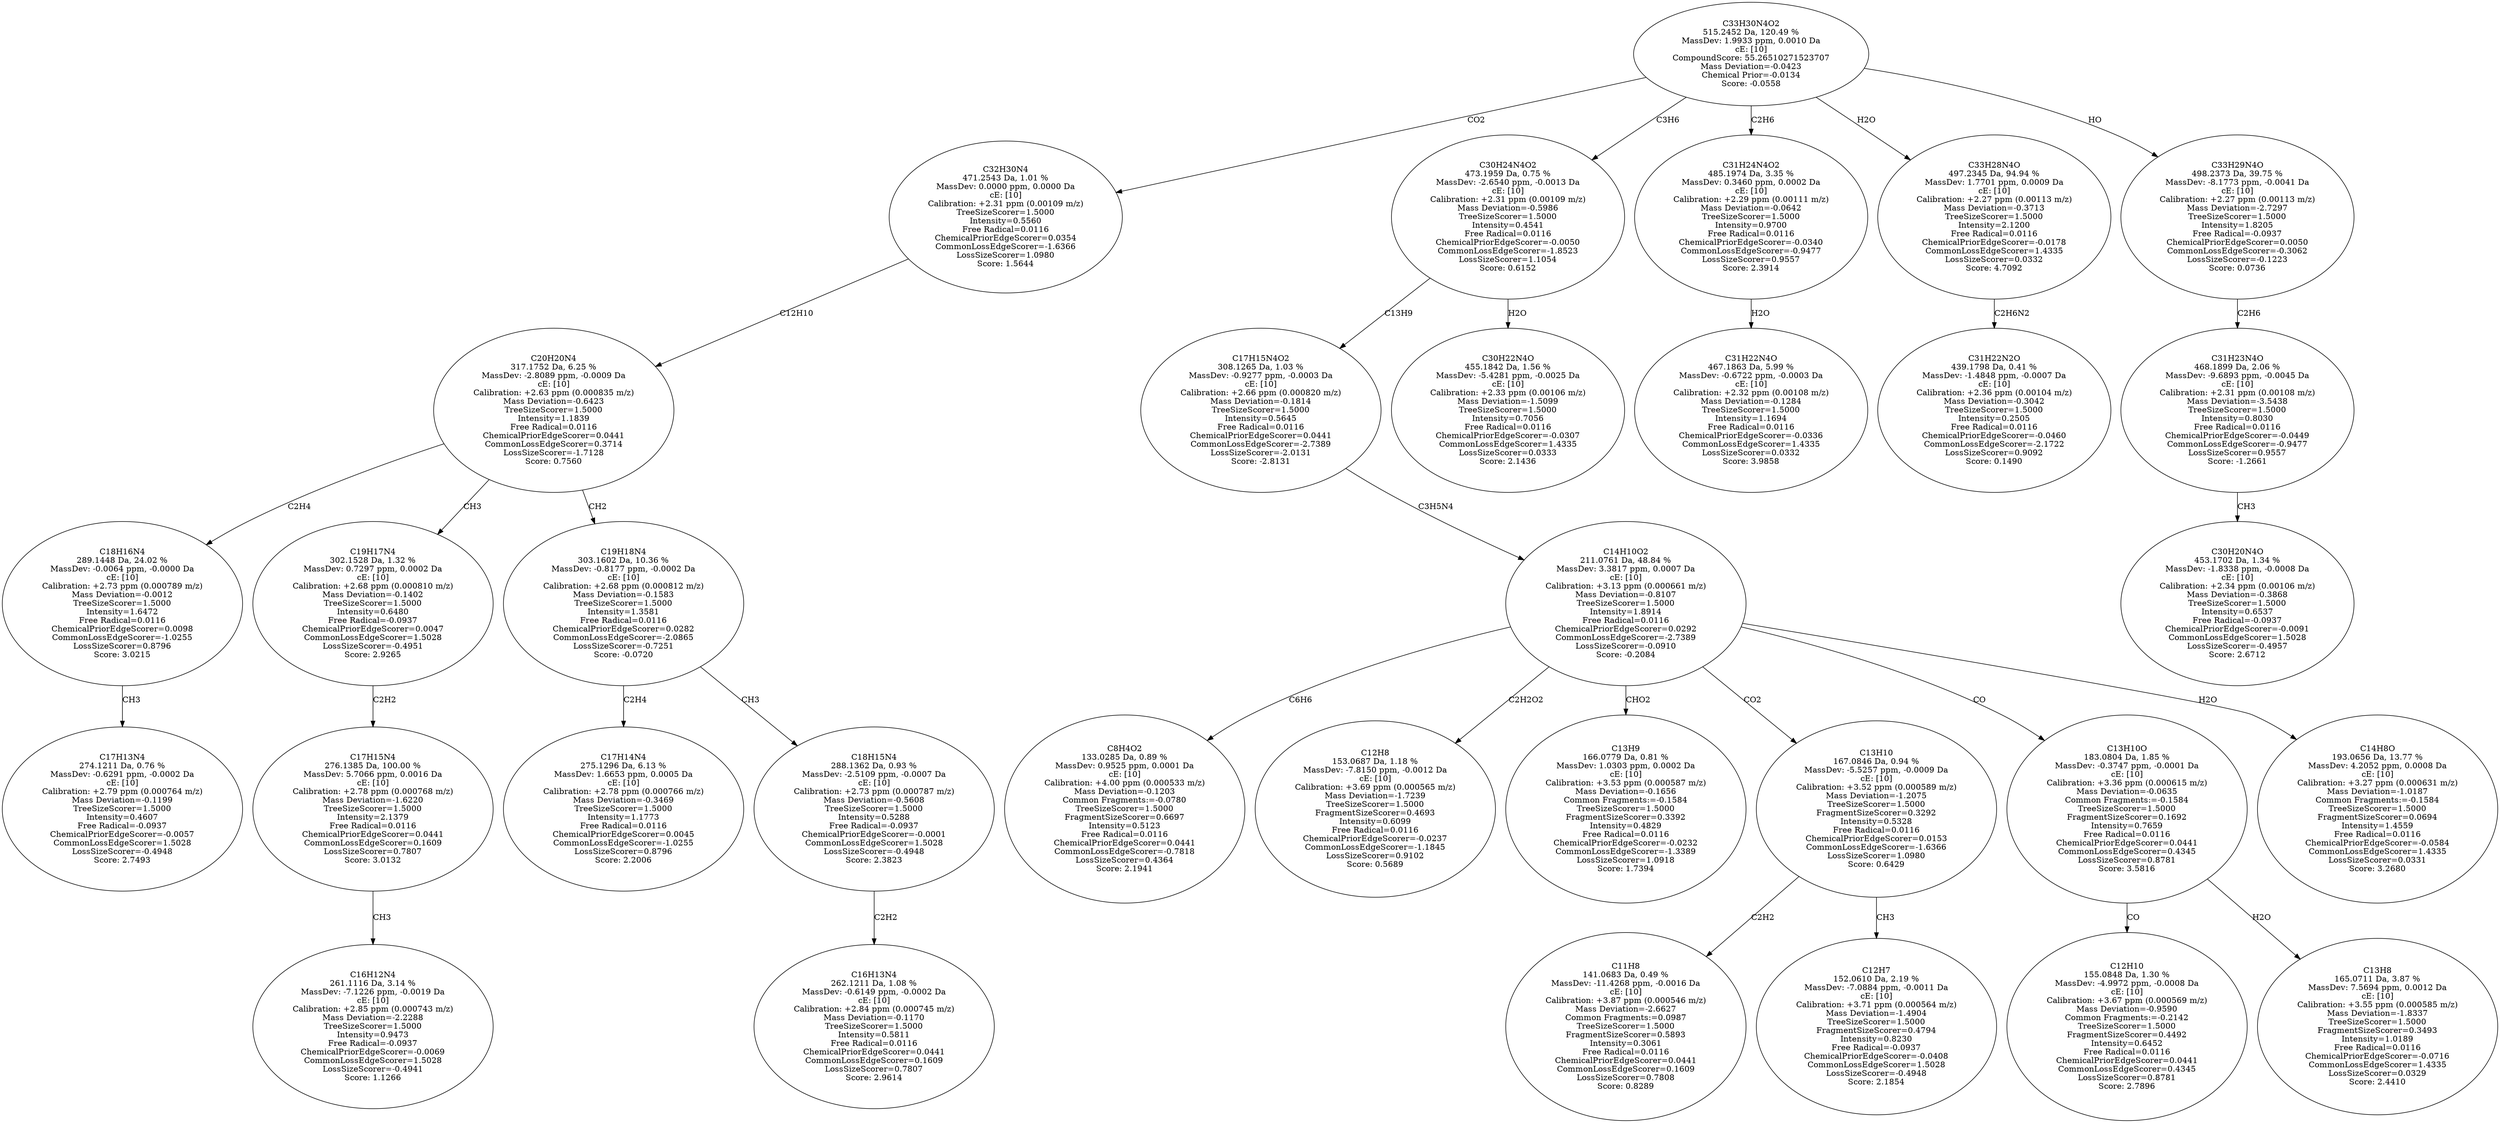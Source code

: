 strict digraph {
v1 [label="C17H13N4\n274.1211 Da, 0.76 %\nMassDev: -0.6291 ppm, -0.0002 Da\ncE: [10]\nCalibration: +2.79 ppm (0.000764 m/z)\nMass Deviation=-0.1199\nTreeSizeScorer=1.5000\nIntensity=0.4607\nFree Radical=-0.0937\nChemicalPriorEdgeScorer=-0.0057\nCommonLossEdgeScorer=1.5028\nLossSizeScorer=-0.4948\nScore: 2.7493"];
v2 [label="C18H16N4\n289.1448 Da, 24.02 %\nMassDev: -0.0064 ppm, -0.0000 Da\ncE: [10]\nCalibration: +2.73 ppm (0.000789 m/z)\nMass Deviation=-0.0012\nTreeSizeScorer=1.5000\nIntensity=1.6472\nFree Radical=0.0116\nChemicalPriorEdgeScorer=0.0098\nCommonLossEdgeScorer=-1.0255\nLossSizeScorer=0.8796\nScore: 3.0215"];
v3 [label="C16H12N4\n261.1116 Da, 3.14 %\nMassDev: -7.1226 ppm, -0.0019 Da\ncE: [10]\nCalibration: +2.85 ppm (0.000743 m/z)\nMass Deviation=-2.2288\nTreeSizeScorer=1.5000\nIntensity=0.9473\nFree Radical=-0.0937\nChemicalPriorEdgeScorer=-0.0069\nCommonLossEdgeScorer=1.5028\nLossSizeScorer=-0.4941\nScore: 1.1266"];
v4 [label="C17H15N4\n276.1385 Da, 100.00 %\nMassDev: 5.7066 ppm, 0.0016 Da\ncE: [10]\nCalibration: +2.78 ppm (0.000768 m/z)\nMass Deviation=-1.6220\nTreeSizeScorer=1.5000\nIntensity=2.1379\nFree Radical=0.0116\nChemicalPriorEdgeScorer=0.0441\nCommonLossEdgeScorer=0.1609\nLossSizeScorer=0.7807\nScore: 3.0132"];
v5 [label="C19H17N4\n302.1528 Da, 1.32 %\nMassDev: 0.7297 ppm, 0.0002 Da\ncE: [10]\nCalibration: +2.68 ppm (0.000810 m/z)\nMass Deviation=-0.1402\nTreeSizeScorer=1.5000\nIntensity=0.6480\nFree Radical=-0.0937\nChemicalPriorEdgeScorer=0.0047\nCommonLossEdgeScorer=1.5028\nLossSizeScorer=-0.4951\nScore: 2.9265"];
v6 [label="C17H14N4\n275.1296 Da, 6.13 %\nMassDev: 1.6653 ppm, 0.0005 Da\ncE: [10]\nCalibration: +2.78 ppm (0.000766 m/z)\nMass Deviation=-0.3469\nTreeSizeScorer=1.5000\nIntensity=1.1773\nFree Radical=0.0116\nChemicalPriorEdgeScorer=0.0045\nCommonLossEdgeScorer=-1.0255\nLossSizeScorer=0.8796\nScore: 2.2006"];
v7 [label="C16H13N4\n262.1211 Da, 1.08 %\nMassDev: -0.6149 ppm, -0.0002 Da\ncE: [10]\nCalibration: +2.84 ppm (0.000745 m/z)\nMass Deviation=-0.1170\nTreeSizeScorer=1.5000\nIntensity=0.5811\nFree Radical=0.0116\nChemicalPriorEdgeScorer=0.0441\nCommonLossEdgeScorer=0.1609\nLossSizeScorer=0.7807\nScore: 2.9614"];
v8 [label="C18H15N4\n288.1362 Da, 0.93 %\nMassDev: -2.5109 ppm, -0.0007 Da\ncE: [10]\nCalibration: +2.73 ppm (0.000787 m/z)\nMass Deviation=-0.5608\nTreeSizeScorer=1.5000\nIntensity=0.5288\nFree Radical=-0.0937\nChemicalPriorEdgeScorer=-0.0001\nCommonLossEdgeScorer=1.5028\nLossSizeScorer=-0.4948\nScore: 2.3823"];
v9 [label="C19H18N4\n303.1602 Da, 10.36 %\nMassDev: -0.8177 ppm, -0.0002 Da\ncE: [10]\nCalibration: +2.68 ppm (0.000812 m/z)\nMass Deviation=-0.1583\nTreeSizeScorer=1.5000\nIntensity=1.3581\nFree Radical=0.0116\nChemicalPriorEdgeScorer=0.0282\nCommonLossEdgeScorer=-2.0865\nLossSizeScorer=-0.7251\nScore: -0.0720"];
v10 [label="C20H20N4\n317.1752 Da, 6.25 %\nMassDev: -2.8089 ppm, -0.0009 Da\ncE: [10]\nCalibration: +2.63 ppm (0.000835 m/z)\nMass Deviation=-0.6423\nTreeSizeScorer=1.5000\nIntensity=1.1839\nFree Radical=0.0116\nChemicalPriorEdgeScorer=0.0441\nCommonLossEdgeScorer=0.3714\nLossSizeScorer=-1.7128\nScore: 0.7560"];
v11 [label="C32H30N4\n471.2543 Da, 1.01 %\nMassDev: 0.0000 ppm, 0.0000 Da\ncE: [10]\nCalibration: +2.31 ppm (0.00109 m/z)\nTreeSizeScorer=1.5000\nIntensity=0.5560\nFree Radical=0.0116\nChemicalPriorEdgeScorer=0.0354\nCommonLossEdgeScorer=-1.6366\nLossSizeScorer=1.0980\nScore: 1.5644"];
v12 [label="C8H4O2\n133.0285 Da, 0.89 %\nMassDev: 0.9525 ppm, 0.0001 Da\ncE: [10]\nCalibration: +4.00 ppm (0.000533 m/z)\nMass Deviation=-0.1203\nCommon Fragments:=-0.0780\nTreeSizeScorer=1.5000\nFragmentSizeScorer=0.6697\nIntensity=0.5123\nFree Radical=0.0116\nChemicalPriorEdgeScorer=0.0441\nCommonLossEdgeScorer=-0.7818\nLossSizeScorer=0.4364\nScore: 2.1941"];
v13 [label="C12H8\n153.0687 Da, 1.18 %\nMassDev: -7.8150 ppm, -0.0012 Da\ncE: [10]\nCalibration: +3.69 ppm (0.000565 m/z)\nMass Deviation=-1.7239\nTreeSizeScorer=1.5000\nFragmentSizeScorer=0.4693\nIntensity=0.6099\nFree Radical=0.0116\nChemicalPriorEdgeScorer=-0.0237\nCommonLossEdgeScorer=-1.1845\nLossSizeScorer=0.9102\nScore: 0.5689"];
v14 [label="C13H9\n166.0779 Da, 0.81 %\nMassDev: 1.0303 ppm, 0.0002 Da\ncE: [10]\nCalibration: +3.53 ppm (0.000587 m/z)\nMass Deviation=-0.1656\nCommon Fragments:=-0.1584\nTreeSizeScorer=1.5000\nFragmentSizeScorer=0.3392\nIntensity=0.4829\nFree Radical=0.0116\nChemicalPriorEdgeScorer=-0.0232\nCommonLossEdgeScorer=-1.3389\nLossSizeScorer=1.0918\nScore: 1.7394"];
v15 [label="C11H8\n141.0683 Da, 0.49 %\nMassDev: -11.4268 ppm, -0.0016 Da\ncE: [10]\nCalibration: +3.87 ppm (0.000546 m/z)\nMass Deviation=-2.6627\nCommon Fragments:=0.0987\nTreeSizeScorer=1.5000\nFragmentSizeScorer=0.5893\nIntensity=0.3061\nFree Radical=0.0116\nChemicalPriorEdgeScorer=0.0441\nCommonLossEdgeScorer=0.1609\nLossSizeScorer=0.7808\nScore: 0.8289"];
v16 [label="C12H7\n152.0610 Da, 2.19 %\nMassDev: -7.0884 ppm, -0.0011 Da\ncE: [10]\nCalibration: +3.71 ppm (0.000564 m/z)\nMass Deviation=-1.4904\nTreeSizeScorer=1.5000\nFragmentSizeScorer=0.4794\nIntensity=0.8230\nFree Radical=-0.0937\nChemicalPriorEdgeScorer=-0.0408\nCommonLossEdgeScorer=1.5028\nLossSizeScorer=-0.4948\nScore: 2.1854"];
v17 [label="C13H10\n167.0846 Da, 0.94 %\nMassDev: -5.5257 ppm, -0.0009 Da\ncE: [10]\nCalibration: +3.52 ppm (0.000589 m/z)\nMass Deviation=-1.2075\nTreeSizeScorer=1.5000\nFragmentSizeScorer=0.3292\nIntensity=0.5328\nFree Radical=0.0116\nChemicalPriorEdgeScorer=0.0153\nCommonLossEdgeScorer=-1.6366\nLossSizeScorer=1.0980\nScore: 0.6429"];
v18 [label="C12H10\n155.0848 Da, 1.30 %\nMassDev: -4.9972 ppm, -0.0008 Da\ncE: [10]\nCalibration: +3.67 ppm (0.000569 m/z)\nMass Deviation=-0.9590\nCommon Fragments:=-0.2142\nTreeSizeScorer=1.5000\nFragmentSizeScorer=0.4492\nIntensity=0.6452\nFree Radical=0.0116\nChemicalPriorEdgeScorer=0.0441\nCommonLossEdgeScorer=0.4345\nLossSizeScorer=0.8781\nScore: 2.7896"];
v19 [label="C13H8\n165.0711 Da, 3.87 %\nMassDev: 7.5694 ppm, 0.0012 Da\ncE: [10]\nCalibration: +3.55 ppm (0.000585 m/z)\nMass Deviation=-1.8337\nTreeSizeScorer=1.5000\nFragmentSizeScorer=0.3493\nIntensity=1.0189\nFree Radical=0.0116\nChemicalPriorEdgeScorer=-0.0716\nCommonLossEdgeScorer=1.4335\nLossSizeScorer=0.0329\nScore: 2.4410"];
v20 [label="C13H10O\n183.0804 Da, 1.85 %\nMassDev: -0.3747 ppm, -0.0001 Da\ncE: [10]\nCalibration: +3.36 ppm (0.000615 m/z)\nMass Deviation=-0.0635\nCommon Fragments:=-0.1584\nTreeSizeScorer=1.5000\nFragmentSizeScorer=0.1692\nIntensity=0.7659\nFree Radical=0.0116\nChemicalPriorEdgeScorer=0.0441\nCommonLossEdgeScorer=0.4345\nLossSizeScorer=0.8781\nScore: 3.5816"];
v21 [label="C14H8O\n193.0656 Da, 13.77 %\nMassDev: 4.2052 ppm, 0.0008 Da\ncE: [10]\nCalibration: +3.27 ppm (0.000631 m/z)\nMass Deviation=-1.0187\nCommon Fragments:=-0.1584\nTreeSizeScorer=1.5000\nFragmentSizeScorer=0.0694\nIntensity=1.4559\nFree Radical=0.0116\nChemicalPriorEdgeScorer=-0.0584\nCommonLossEdgeScorer=1.4335\nLossSizeScorer=0.0331\nScore: 3.2680"];
v22 [label="C14H10O2\n211.0761 Da, 48.84 %\nMassDev: 3.3817 ppm, 0.0007 Da\ncE: [10]\nCalibration: +3.13 ppm (0.000661 m/z)\nMass Deviation=-0.8107\nTreeSizeScorer=1.5000\nIntensity=1.8914\nFree Radical=0.0116\nChemicalPriorEdgeScorer=0.0292\nCommonLossEdgeScorer=-2.7389\nLossSizeScorer=-0.0910\nScore: -0.2084"];
v23 [label="C17H15N4O2\n308.1265 Da, 1.03 %\nMassDev: -0.9277 ppm, -0.0003 Da\ncE: [10]\nCalibration: +2.66 ppm (0.000820 m/z)\nMass Deviation=-0.1814\nTreeSizeScorer=1.5000\nIntensity=0.5645\nFree Radical=0.0116\nChemicalPriorEdgeScorer=0.0441\nCommonLossEdgeScorer=-2.7389\nLossSizeScorer=-2.0131\nScore: -2.8131"];
v24 [label="C30H22N4O\n455.1842 Da, 1.56 %\nMassDev: -5.4281 ppm, -0.0025 Da\ncE: [10]\nCalibration: +2.33 ppm (0.00106 m/z)\nMass Deviation=-1.5099\nTreeSizeScorer=1.5000\nIntensity=0.7056\nFree Radical=0.0116\nChemicalPriorEdgeScorer=-0.0307\nCommonLossEdgeScorer=1.4335\nLossSizeScorer=0.0333\nScore: 2.1436"];
v25 [label="C30H24N4O2\n473.1959 Da, 0.75 %\nMassDev: -2.6540 ppm, -0.0013 Da\ncE: [10]\nCalibration: +2.31 ppm (0.00109 m/z)\nMass Deviation=-0.5986\nTreeSizeScorer=1.5000\nIntensity=0.4541\nFree Radical=0.0116\nChemicalPriorEdgeScorer=-0.0050\nCommonLossEdgeScorer=-1.8523\nLossSizeScorer=1.1054\nScore: 0.6152"];
v26 [label="C31H22N4O\n467.1863 Da, 5.99 %\nMassDev: -0.6722 ppm, -0.0003 Da\ncE: [10]\nCalibration: +2.32 ppm (0.00108 m/z)\nMass Deviation=-0.1284\nTreeSizeScorer=1.5000\nIntensity=1.1694\nFree Radical=0.0116\nChemicalPriorEdgeScorer=-0.0336\nCommonLossEdgeScorer=1.4335\nLossSizeScorer=0.0332\nScore: 3.9858"];
v27 [label="C31H24N4O2\n485.1974 Da, 3.35 %\nMassDev: 0.3460 ppm, 0.0002 Da\ncE: [10]\nCalibration: +2.29 ppm (0.00111 m/z)\nMass Deviation=-0.0642\nTreeSizeScorer=1.5000\nIntensity=0.9700\nFree Radical=0.0116\nChemicalPriorEdgeScorer=-0.0340\nCommonLossEdgeScorer=-0.9477\nLossSizeScorer=0.9557\nScore: 2.3914"];
v28 [label="C31H22N2O\n439.1798 Da, 0.41 %\nMassDev: -1.4848 ppm, -0.0007 Da\ncE: [10]\nCalibration: +2.36 ppm (0.00104 m/z)\nMass Deviation=-0.3042\nTreeSizeScorer=1.5000\nIntensity=0.2505\nFree Radical=0.0116\nChemicalPriorEdgeScorer=-0.0460\nCommonLossEdgeScorer=-2.1722\nLossSizeScorer=0.9092\nScore: 0.1490"];
v29 [label="C33H28N4O\n497.2345 Da, 94.94 %\nMassDev: 1.7701 ppm, 0.0009 Da\ncE: [10]\nCalibration: +2.27 ppm (0.00113 m/z)\nMass Deviation=-0.3713\nTreeSizeScorer=1.5000\nIntensity=2.1200\nFree Radical=0.0116\nChemicalPriorEdgeScorer=-0.0178\nCommonLossEdgeScorer=1.4335\nLossSizeScorer=0.0332\nScore: 4.7092"];
v30 [label="C30H20N4O\n453.1702 Da, 1.34 %\nMassDev: -1.8338 ppm, -0.0008 Da\ncE: [10]\nCalibration: +2.34 ppm (0.00106 m/z)\nMass Deviation=-0.3868\nTreeSizeScorer=1.5000\nIntensity=0.6537\nFree Radical=-0.0937\nChemicalPriorEdgeScorer=-0.0091\nCommonLossEdgeScorer=1.5028\nLossSizeScorer=-0.4957\nScore: 2.6712"];
v31 [label="C31H23N4O\n468.1899 Da, 2.06 %\nMassDev: -9.6893 ppm, -0.0045 Da\ncE: [10]\nCalibration: +2.31 ppm (0.00108 m/z)\nMass Deviation=-3.5438\nTreeSizeScorer=1.5000\nIntensity=0.8030\nFree Radical=0.0116\nChemicalPriorEdgeScorer=-0.0449\nCommonLossEdgeScorer=-0.9477\nLossSizeScorer=0.9557\nScore: -1.2661"];
v32 [label="C33H29N4O\n498.2373 Da, 39.75 %\nMassDev: -8.1773 ppm, -0.0041 Da\ncE: [10]\nCalibration: +2.27 ppm (0.00113 m/z)\nMass Deviation=-2.7297\nTreeSizeScorer=1.5000\nIntensity=1.8205\nFree Radical=-0.0937\nChemicalPriorEdgeScorer=0.0050\nCommonLossEdgeScorer=-0.3062\nLossSizeScorer=-0.1223\nScore: 0.0736"];
v33 [label="C33H30N4O2\n515.2452 Da, 120.49 %\nMassDev: 1.9933 ppm, 0.0010 Da\ncE: [10]\nCompoundScore: 55.26510271523707\nMass Deviation=-0.0423\nChemical Prior=-0.0134\nScore: -0.0558"];
v2 -> v1 [label="CH3"];
v10 -> v2 [label="C2H4"];
v4 -> v3 [label="CH3"];
v5 -> v4 [label="C2H2"];
v10 -> v5 [label="CH3"];
v9 -> v6 [label="C2H4"];
v8 -> v7 [label="C2H2"];
v9 -> v8 [label="CH3"];
v10 -> v9 [label="CH2"];
v11 -> v10 [label="C12H10"];
v33 -> v11 [label="CO2"];
v22 -> v12 [label="C6H6"];
v22 -> v13 [label="C2H2O2"];
v22 -> v14 [label="CHO2"];
v17 -> v15 [label="C2H2"];
v17 -> v16 [label="CH3"];
v22 -> v17 [label="CO2"];
v20 -> v18 [label="CO"];
v20 -> v19 [label="H2O"];
v22 -> v20 [label="CO"];
v22 -> v21 [label="H2O"];
v23 -> v22 [label="C3H5N4"];
v25 -> v23 [label="C13H9"];
v25 -> v24 [label="H2O"];
v33 -> v25 [label="C3H6"];
v27 -> v26 [label="H2O"];
v33 -> v27 [label="C2H6"];
v29 -> v28 [label="C2H6N2"];
v33 -> v29 [label="H2O"];
v31 -> v30 [label="CH3"];
v32 -> v31 [label="C2H6"];
v33 -> v32 [label="HO"];
}